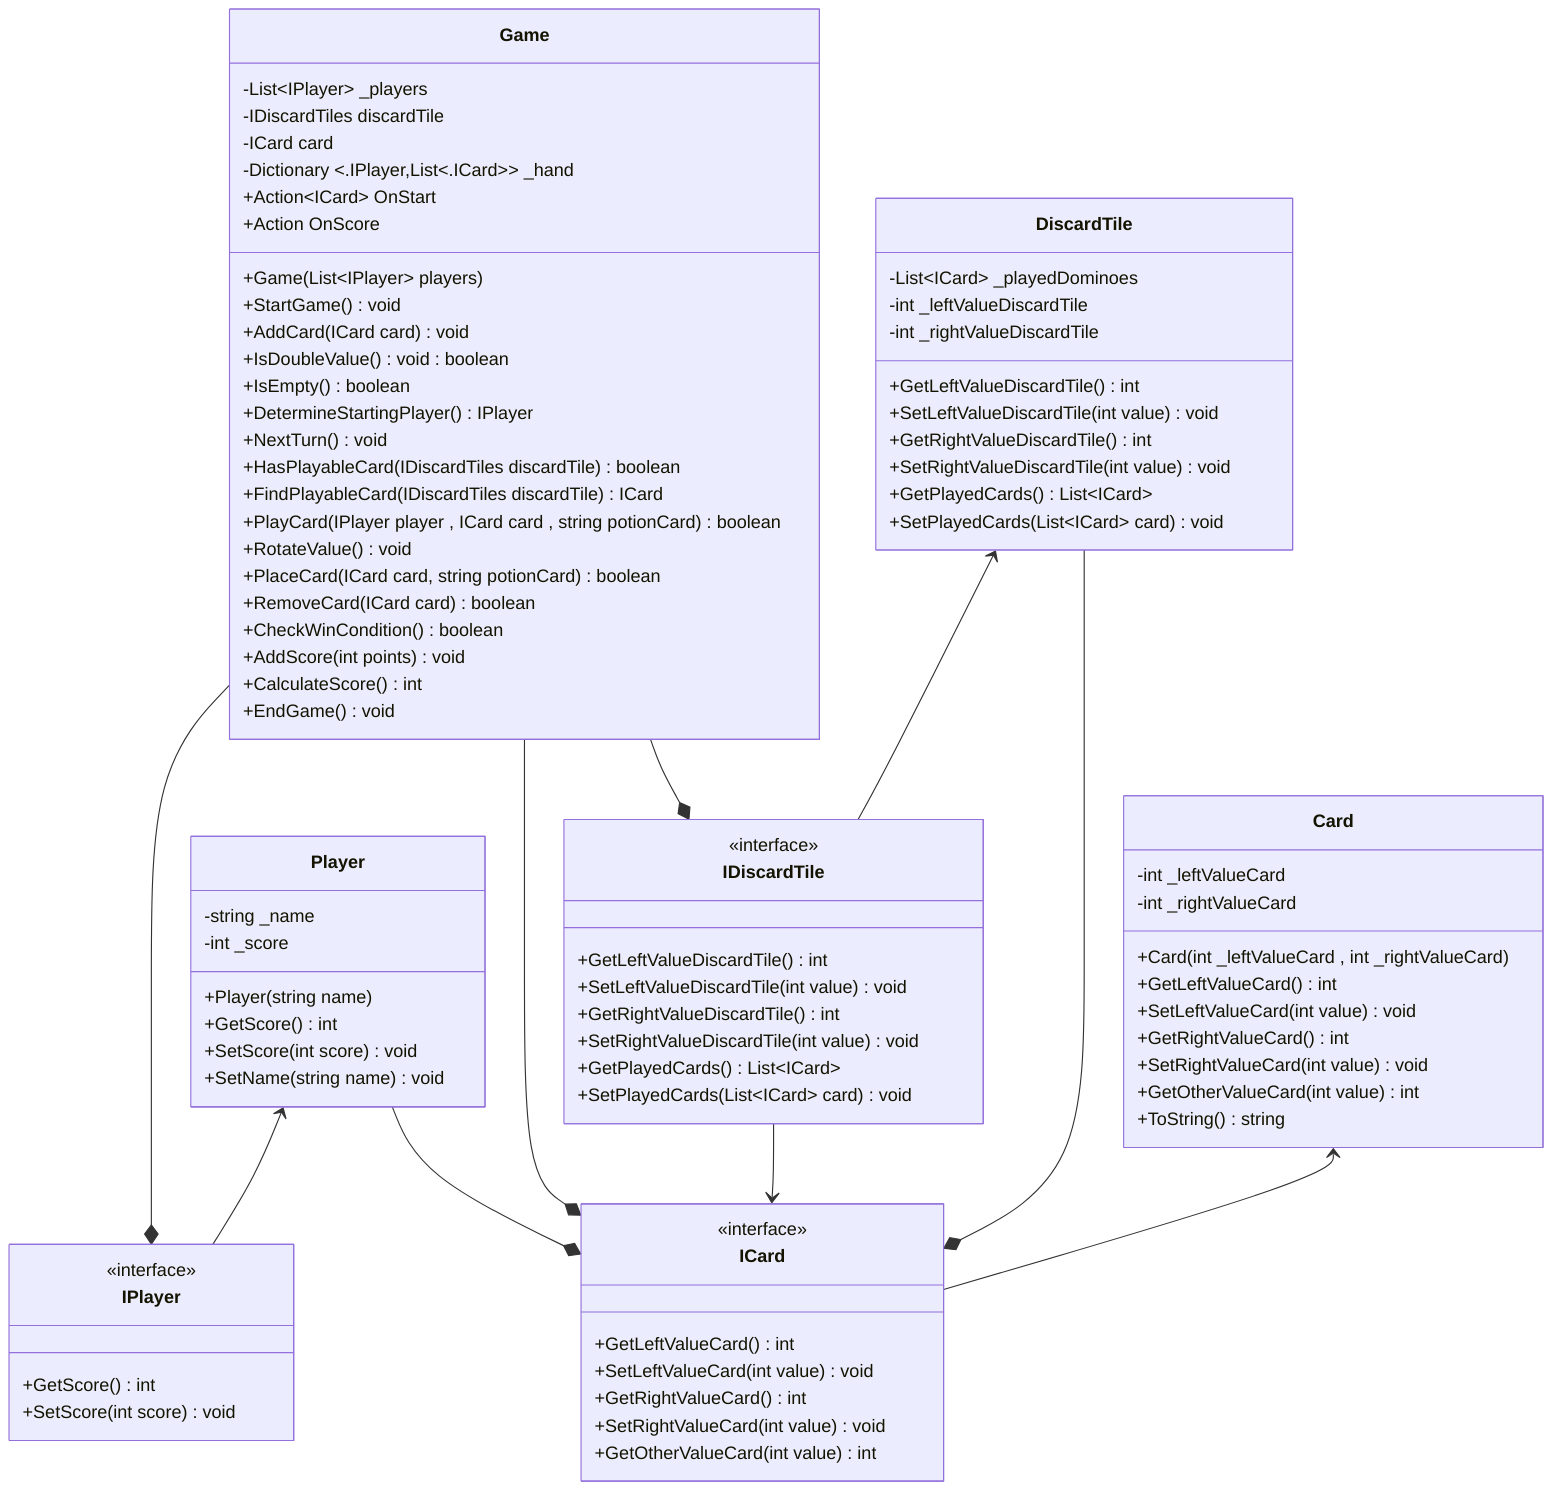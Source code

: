 classDiagram
class Game {
    -List~IPlayer~ _players
    -IDiscardTiles discardTile 
    -ICard card
    -Dictionary <.IPlayer,List<.ICard>> _hand
    +Action~ICard~ OnStart
    +Action OnScore
    +Game(List~IPlayer~ players)
    +StartGame() void
    +AddCard(ICard card) void
    +IsDoubleValue() void : boolean
    +IsEmpty() boolean
    +DetermineStartingPlayer() IPlayer
    +NextTurn() void
    +HasPlayableCard(IDiscardTiles discardTile) boolean
    +FindPlayableCard(IDiscardTiles discardTile) ICard
    +PlayCard(IPlayer player , ICard card , string potionCard) boolean
    +RotateValue()  void 
    +PlaceCard(ICard card, string potionCard) boolean  
    +RemoveCard(ICard card) boolean
    +CheckWinCondition() boolean
    +AddScore(int points) void
    +CalculateScore() int
    +EndGame() void
}

class Player {
    -string _name
    -int _score
    +Player(string name)
    +GetScore() int
    +SetScore(int score) void
    +SetName(string name) void
}

class Card {
    -int _leftValueCard
    -int _rightValueCard
    +Card(int _leftValueCard , int _rightValueCard)
    +GetLeftValueCard() int
    +SetLeftValueCard(int value) void
    +GetRightValueCard() int
    +SetRightValueCard(int value) void
    +GetOtherValueCard(int value) int
    +ToString() string
}

%% class Hand {
%%     -List~ICard~ _card
%%     +GetCards(): List~ICard~
    
%% }

class DiscardTile {
    -List~ICard~ _playedDominoes 
    -int _leftValueDiscardTile
    -int _rightValueDiscardTile
    +GetLeftValueDiscardTile() int
    +SetLeftValueDiscardTile(int value) void
    +GetRightValueDiscardTile() int
    +SetRightValueDiscardTile(int value) void
    +GetPlayedCards() List~ICard~
    +SetPlayedCards(List~ICard~ card) void
}

class IDiscardTile {
    <<interface>>
    +GetLeftValueDiscardTile() int
    +SetLeftValueDiscardTile(int value) void
    +GetRightValueDiscardTile() int
    +SetRightValueDiscardTile(int value) void
    +GetPlayedCards() List~ICard~
    +SetPlayedCards(List~ICard~ card) void

}
class IPlayer {
    <<interface>>
    +GetScore() int
    +SetScore(int score) void
}
class ICard {
    <<interface>>
    +GetLeftValueCard() int
    +SetLeftValueCard(int value) void
    +GetRightValueCard() int
    +SetRightValueCard(int value) void
    +GetOtherValueCard(int value) int
}
%%implementasi
DiscardTile <-- IDiscardTile
Player <-- IPlayer
Card <-- ICard
%%assosiation
DiscardTile --* ICard
IDiscardTile --> ICard
Game --* IPlayer
Game --* IDiscardTile
Game --* ICard
Player --*ICard
%% Game "1" -- "*" IPlayer : contains
%% Game "1" -- "1" Board : uses
%% Player "1" -- "1" Hand : has
%% Hand "1" -- "*" Card : contains
%% Board "1" -- "*" Card : displays